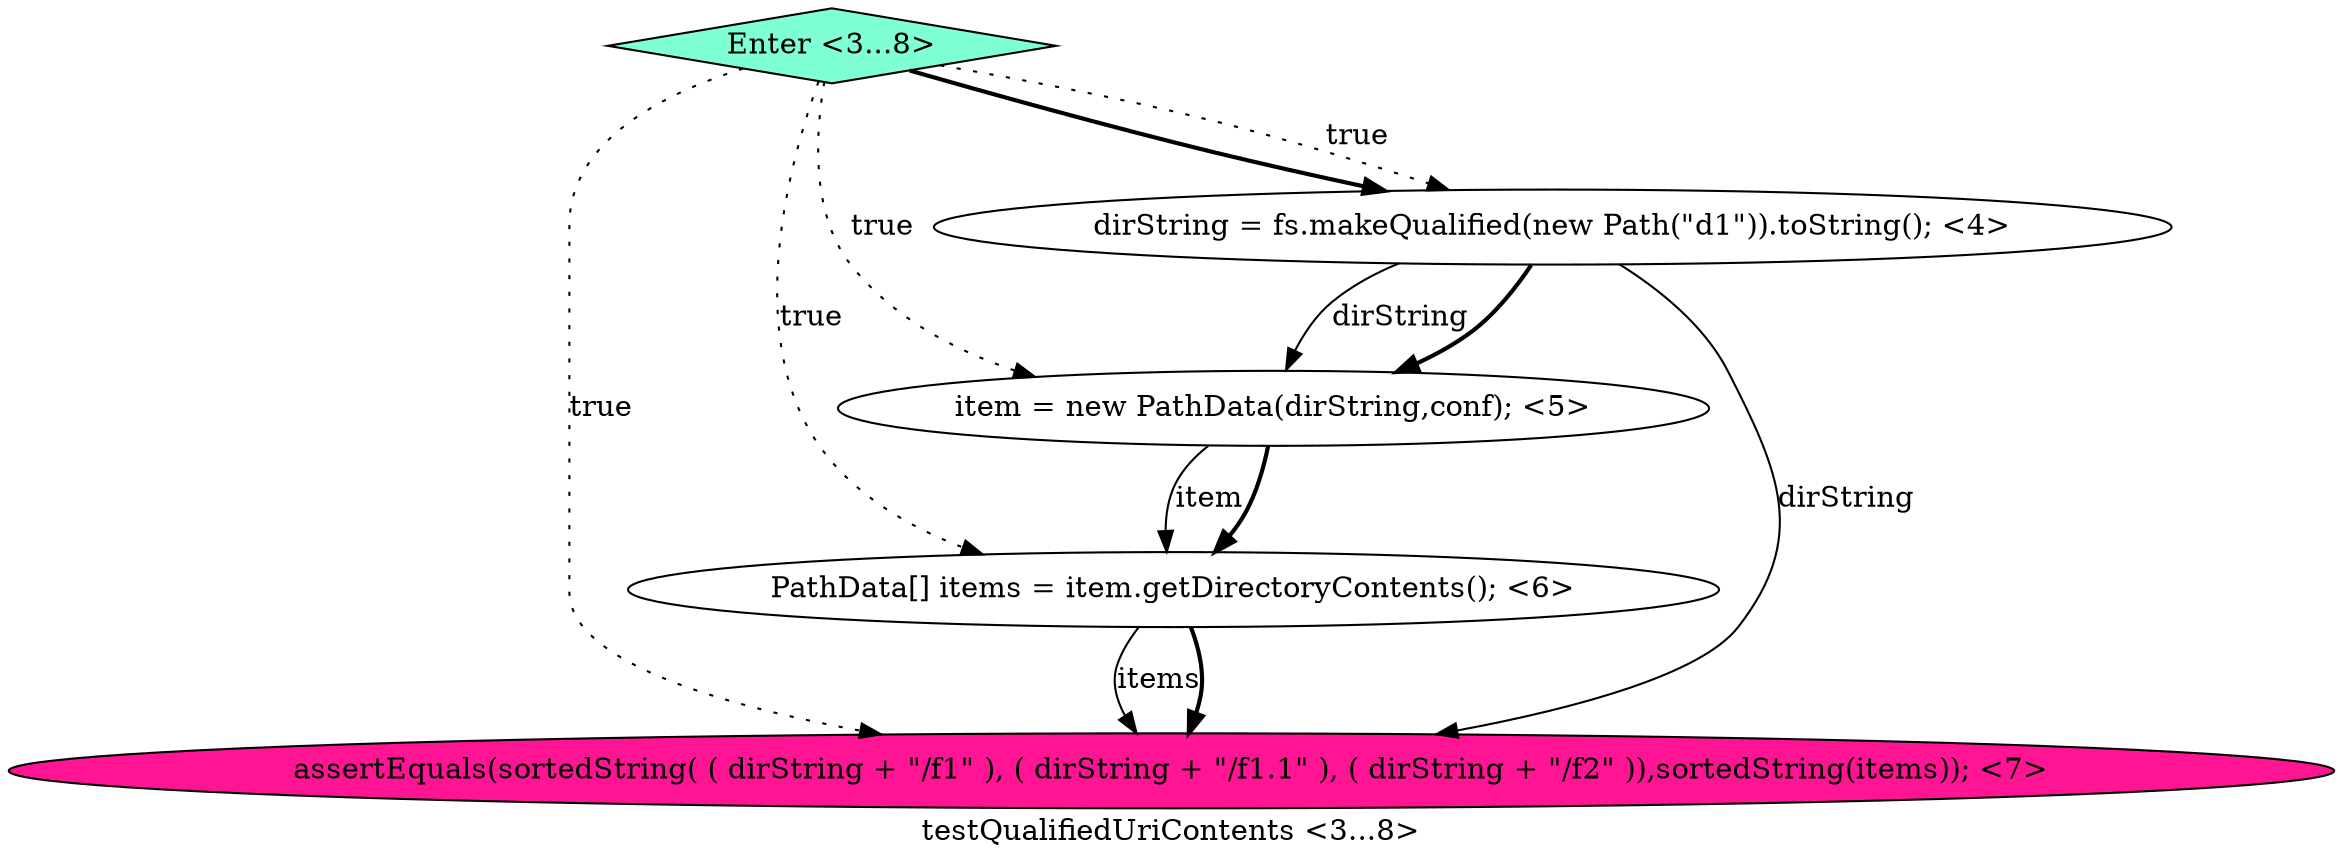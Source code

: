 digraph PDG {
label = "testQualifiedUriContents <3...8>";
0.4 [style = filled, label = "Enter <3...8>", fillcolor = aquamarine, shape = diamond];
0.2 [style = filled, label = "PathData[] items = item.getDirectoryContents(); <6>", fillcolor = white, shape = ellipse];
0.3 [style = filled, label = "assertEquals(sortedString( ( dirString + \"/f1\" ), ( dirString + \"/f1.1\" ), ( dirString + \"/f2\" )),sortedString(items)); <7>", fillcolor = deeppink, shape = ellipse];
0.1 [style = filled, label = "item = new PathData(dirString,conf); <5>", fillcolor = white, shape = ellipse];
0.0 [style = filled, label = "dirString = fs.makeQualified(new Path(\"d1\")).toString(); <4>", fillcolor = white, shape = ellipse];
0.0 -> 0.1 [style = solid, label="dirString"];
0.0 -> 0.1 [style = bold, label=""];
0.0 -> 0.3 [style = solid, label="dirString"];
0.1 -> 0.2 [style = solid, label="item"];
0.1 -> 0.2 [style = bold, label=""];
0.2 -> 0.3 [style = solid, label="items"];
0.2 -> 0.3 [style = bold, label=""];
0.4 -> 0.0 [style = dotted, label="true"];
0.4 -> 0.0 [style = bold, label=""];
0.4 -> 0.1 [style = dotted, label="true"];
0.4 -> 0.2 [style = dotted, label="true"];
0.4 -> 0.3 [style = dotted, label="true"];
}
